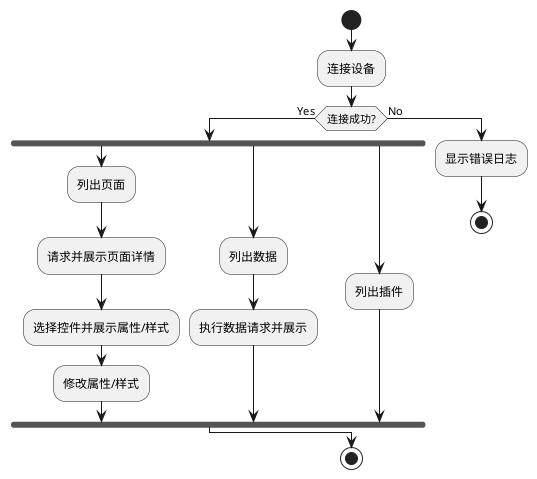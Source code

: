 @startuml
start
:连接设备;
if (连接成功?) then (Yes)
    fork
        :列出页面;
        :请求并展示页面详情;
        :选择控件并展示属性/样式;
        :修改属性/样式;
    fork again
        :列出数据;
        :执行数据请求并展示;
    fork again
        :列出插件;
    end fork
else (No)
    :显示错误日志;
    stop
endif
stop
@enduml